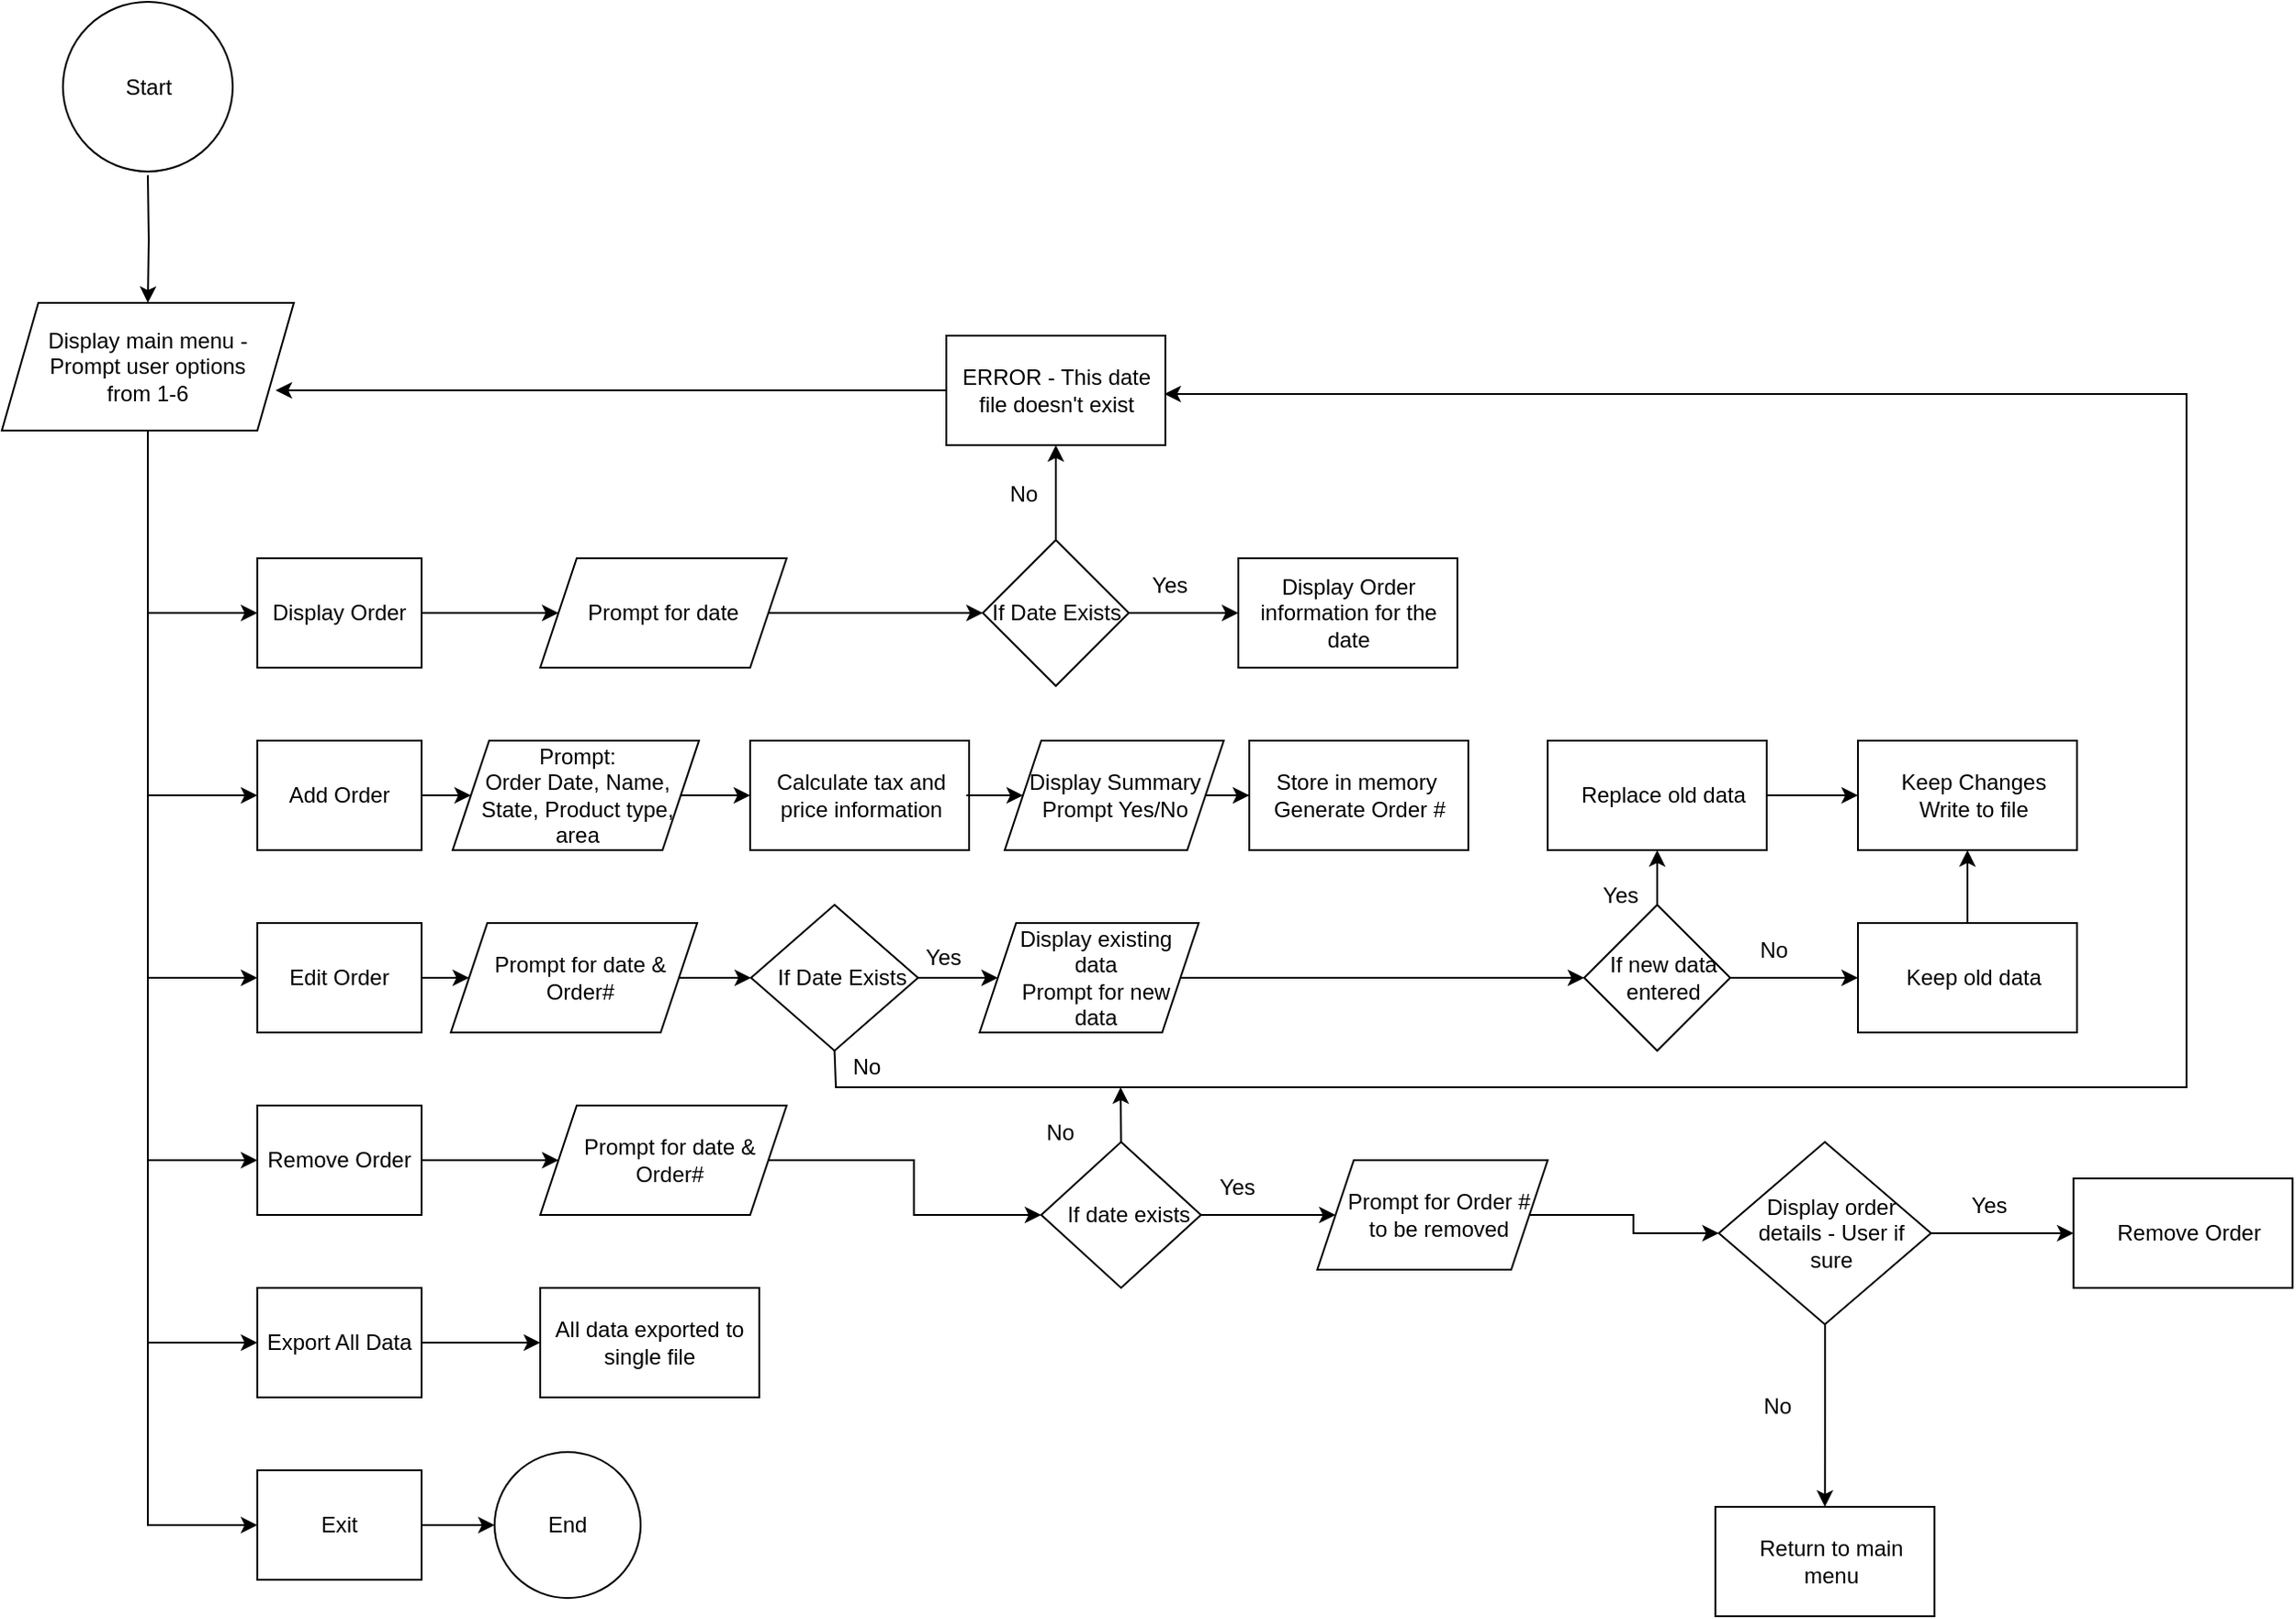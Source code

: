 <mxfile version="17.1.3" type="device"><diagram id="C5RBs43oDa-KdzZeNtuy" name="Page-1"><mxGraphModel dx="1303" dy="710" grid="1" gridSize="10" guides="1" tooltips="1" connect="1" arrows="1" fold="1" page="1" pageScale="1" pageWidth="827" pageHeight="1169" math="0" shadow="0"><root><mxCell id="WIyWlLk6GJQsqaUBKTNV-0"/><mxCell id="WIyWlLk6GJQsqaUBKTNV-1" parent="WIyWlLk6GJQsqaUBKTNV-0"/><mxCell id="buslcOkv4SKKGKGV8Bt8-2" value="" style="edgeStyle=orthogonalEdgeStyle;rounded=0;orthogonalLoop=1;jettySize=auto;html=1;" edge="1" parent="WIyWlLk6GJQsqaUBKTNV-1" target="buslcOkv4SKKGKGV8Bt8-1"><mxGeometry relative="1" as="geometry"><mxPoint x="83" y="160" as="sourcePoint"/></mxGeometry></mxCell><mxCell id="buslcOkv4SKKGKGV8Bt8-1" value="Display main menu - Prompt user options from 1-6" style="shape=parallelogram;perimeter=parallelogramPerimeter;html=1;fixedSize=1;rounded=0;sketch=0;whiteSpace=wrap;spacingLeft=20;spacingRight=20;" vertex="1" parent="WIyWlLk6GJQsqaUBKTNV-1"><mxGeometry x="3" y="230" width="160" height="70" as="geometry"/></mxCell><mxCell id="buslcOkv4SKKGKGV8Bt8-9" value="" style="endArrow=classic;html=1;rounded=0;exitX=0.5;exitY=1;exitDx=0;exitDy=0;entryX=0;entryY=0.5;entryDx=0;entryDy=0;" edge="1" parent="WIyWlLk6GJQsqaUBKTNV-1" source="buslcOkv4SKKGKGV8Bt8-1"><mxGeometry width="50" height="50" relative="1" as="geometry"><mxPoint x="53" y="430" as="sourcePoint"/><mxPoint x="143" y="900" as="targetPoint"/><Array as="points"><mxPoint x="83" y="600"/><mxPoint x="83" y="900"/></Array></mxGeometry></mxCell><mxCell id="buslcOkv4SKKGKGV8Bt8-10" value="" style="endArrow=classic;html=1;rounded=0;entryX=0;entryY=0.5;entryDx=0;entryDy=0;" edge="1" parent="WIyWlLk6GJQsqaUBKTNV-1"><mxGeometry width="50" height="50" relative="1" as="geometry"><mxPoint x="83" y="800" as="sourcePoint"/><mxPoint x="143" y="800" as="targetPoint"/></mxGeometry></mxCell><mxCell id="buslcOkv4SKKGKGV8Bt8-11" value="End" style="ellipse;whiteSpace=wrap;html=1;aspect=fixed;" vertex="1" parent="WIyWlLk6GJQsqaUBKTNV-1"><mxGeometry x="273" y="860" width="80" height="80" as="geometry"/></mxCell><mxCell id="buslcOkv4SKKGKGV8Bt8-12" value="" style="endArrow=classic;html=1;rounded=0;entryX=0;entryY=0.5;entryDx=0;entryDy=0;exitX=1;exitY=0.5;exitDx=0;exitDy=0;" edge="1" parent="WIyWlLk6GJQsqaUBKTNV-1" source="buslcOkv4SKKGKGV8Bt8-22" target="buslcOkv4SKKGKGV8Bt8-11"><mxGeometry width="50" height="50" relative="1" as="geometry"><mxPoint x="243" y="900" as="sourcePoint"/><mxPoint x="273" y="850" as="targetPoint"/></mxGeometry></mxCell><mxCell id="buslcOkv4SKKGKGV8Bt8-13" value="" style="endArrow=classic;html=1;rounded=0;entryX=0;entryY=0.5;entryDx=0;entryDy=0;" edge="1" parent="WIyWlLk6GJQsqaUBKTNV-1"><mxGeometry width="50" height="50" relative="1" as="geometry"><mxPoint x="83" y="700" as="sourcePoint"/><mxPoint x="143" y="700" as="targetPoint"/><Array as="points"/></mxGeometry></mxCell><mxCell id="buslcOkv4SKKGKGV8Bt8-14" value="" style="endArrow=classic;html=1;rounded=0;" edge="1" parent="WIyWlLk6GJQsqaUBKTNV-1"><mxGeometry width="50" height="50" relative="1" as="geometry"><mxPoint x="83" y="600" as="sourcePoint"/><mxPoint x="143" y="600" as="targetPoint"/></mxGeometry></mxCell><mxCell id="buslcOkv4SKKGKGV8Bt8-15" value="" style="endArrow=classic;html=1;rounded=0;entryX=0;entryY=0.5;entryDx=0;entryDy=0;" edge="1" parent="WIyWlLk6GJQsqaUBKTNV-1"><mxGeometry width="50" height="50" relative="1" as="geometry"><mxPoint x="83" y="500" as="sourcePoint"/><mxPoint x="143" y="500" as="targetPoint"/></mxGeometry></mxCell><mxCell id="buslcOkv4SKKGKGV8Bt8-16" value="" style="endArrow=classic;html=1;rounded=0;entryX=0;entryY=0.5;entryDx=0;entryDy=0;" edge="1" parent="WIyWlLk6GJQsqaUBKTNV-1"><mxGeometry width="50" height="50" relative="1" as="geometry"><mxPoint x="83" y="400" as="sourcePoint"/><mxPoint x="143" y="400" as="targetPoint"/></mxGeometry></mxCell><mxCell id="buslcOkv4SKKGKGV8Bt8-24" value="" style="edgeStyle=orthogonalEdgeStyle;rounded=0;orthogonalLoop=1;jettySize=auto;html=1;" edge="1" parent="WIyWlLk6GJQsqaUBKTNV-1" source="buslcOkv4SKKGKGV8Bt8-17" target="buslcOkv4SKKGKGV8Bt8-23"><mxGeometry relative="1" as="geometry"/></mxCell><mxCell id="buslcOkv4SKKGKGV8Bt8-17" value="&lt;span&gt;Display Order&lt;/span&gt;" style="rounded=0;whiteSpace=wrap;html=1;sketch=0;" vertex="1" parent="WIyWlLk6GJQsqaUBKTNV-1"><mxGeometry x="143" y="370" width="90" height="60" as="geometry"/></mxCell><mxCell id="buslcOkv4SKKGKGV8Bt8-26" value="" style="edgeStyle=orthogonalEdgeStyle;rounded=0;orthogonalLoop=1;jettySize=auto;html=1;" edge="1" parent="WIyWlLk6GJQsqaUBKTNV-1" source="buslcOkv4SKKGKGV8Bt8-18" target="buslcOkv4SKKGKGV8Bt8-25"><mxGeometry relative="1" as="geometry"/></mxCell><mxCell id="buslcOkv4SKKGKGV8Bt8-18" value="&lt;span&gt;Add Order&lt;/span&gt;" style="rounded=0;whiteSpace=wrap;html=1;sketch=0;" vertex="1" parent="WIyWlLk6GJQsqaUBKTNV-1"><mxGeometry x="143" y="470" width="90" height="60" as="geometry"/></mxCell><mxCell id="buslcOkv4SKKGKGV8Bt8-28" value="" style="edgeStyle=orthogonalEdgeStyle;rounded=0;orthogonalLoop=1;jettySize=auto;html=1;" edge="1" parent="WIyWlLk6GJQsqaUBKTNV-1" source="buslcOkv4SKKGKGV8Bt8-19" target="buslcOkv4SKKGKGV8Bt8-27"><mxGeometry relative="1" as="geometry"/></mxCell><mxCell id="buslcOkv4SKKGKGV8Bt8-19" value="Edit Order" style="rounded=0;whiteSpace=wrap;html=1;sketch=0;" vertex="1" parent="WIyWlLk6GJQsqaUBKTNV-1"><mxGeometry x="143" y="570" width="90" height="60" as="geometry"/></mxCell><mxCell id="buslcOkv4SKKGKGV8Bt8-20" value="Remove Order" style="rounded=0;whiteSpace=wrap;html=1;sketch=0;" vertex="1" parent="WIyWlLk6GJQsqaUBKTNV-1"><mxGeometry x="143" y="670" width="90" height="60" as="geometry"/></mxCell><mxCell id="buslcOkv4SKKGKGV8Bt8-34" value="" style="edgeStyle=orthogonalEdgeStyle;rounded=0;orthogonalLoop=1;jettySize=auto;html=1;" edge="1" parent="WIyWlLk6GJQsqaUBKTNV-1" source="buslcOkv4SKKGKGV8Bt8-21" target="buslcOkv4SKKGKGV8Bt8-33"><mxGeometry relative="1" as="geometry"/></mxCell><mxCell id="buslcOkv4SKKGKGV8Bt8-21" value="Export All Data" style="rounded=0;whiteSpace=wrap;html=1;sketch=0;" vertex="1" parent="WIyWlLk6GJQsqaUBKTNV-1"><mxGeometry x="143" y="770" width="90" height="60" as="geometry"/></mxCell><mxCell id="buslcOkv4SKKGKGV8Bt8-22" value="&lt;span&gt;Exit&lt;/span&gt;" style="rounded=0;whiteSpace=wrap;html=1;sketch=0;" vertex="1" parent="WIyWlLk6GJQsqaUBKTNV-1"><mxGeometry x="143" y="870" width="90" height="60" as="geometry"/></mxCell><mxCell id="buslcOkv4SKKGKGV8Bt8-32" value="" style="edgeStyle=orthogonalEdgeStyle;rounded=0;orthogonalLoop=1;jettySize=auto;html=1;" edge="1" parent="WIyWlLk6GJQsqaUBKTNV-1" source="buslcOkv4SKKGKGV8Bt8-23" target="buslcOkv4SKKGKGV8Bt8-31"><mxGeometry relative="1" as="geometry"/></mxCell><mxCell id="buslcOkv4SKKGKGV8Bt8-23" value="Prompt for date" style="shape=parallelogram;perimeter=parallelogramPerimeter;whiteSpace=wrap;html=1;fixedSize=1;rounded=0;sketch=0;" vertex="1" parent="WIyWlLk6GJQsqaUBKTNV-1"><mxGeometry x="298" y="370" width="135" height="60" as="geometry"/></mxCell><mxCell id="buslcOkv4SKKGKGV8Bt8-42" value="" style="edgeStyle=orthogonalEdgeStyle;rounded=0;orthogonalLoop=1;jettySize=auto;html=1;" edge="1" parent="WIyWlLk6GJQsqaUBKTNV-1" source="buslcOkv4SKKGKGV8Bt8-25" target="buslcOkv4SKKGKGV8Bt8-41"><mxGeometry relative="1" as="geometry"/></mxCell><mxCell id="buslcOkv4SKKGKGV8Bt8-25" value="Prompt:&lt;br&gt;Order Date, Name, State, Product type, area" style="shape=parallelogram;perimeter=parallelogramPerimeter;whiteSpace=wrap;html=1;fixedSize=1;rounded=0;sketch=0;spacingLeft=10;spacingRight=8;spacingBottom=10;spacingTop=10;" vertex="1" parent="WIyWlLk6GJQsqaUBKTNV-1"><mxGeometry x="250" y="470" width="135" height="60" as="geometry"/></mxCell><mxCell id="buslcOkv4SKKGKGV8Bt8-50" value="" style="edgeStyle=orthogonalEdgeStyle;rounded=0;orthogonalLoop=1;jettySize=auto;html=1;" edge="1" parent="WIyWlLk6GJQsqaUBKTNV-1" source="buslcOkv4SKKGKGV8Bt8-27" target="buslcOkv4SKKGKGV8Bt8-49"><mxGeometry relative="1" as="geometry"/></mxCell><mxCell id="buslcOkv4SKKGKGV8Bt8-27" value="Prompt for date &amp;amp; Order#" style="shape=parallelogram;perimeter=parallelogramPerimeter;whiteSpace=wrap;html=1;fixedSize=1;rounded=0;sketch=0;spacingLeft=12;spacingRight=5;" vertex="1" parent="WIyWlLk6GJQsqaUBKTNV-1"><mxGeometry x="249" y="570" width="135" height="60" as="geometry"/></mxCell><mxCell id="buslcOkv4SKKGKGV8Bt8-65" value="" style="edgeStyle=orthogonalEdgeStyle;rounded=0;orthogonalLoop=1;jettySize=auto;html=1;" edge="1" parent="WIyWlLk6GJQsqaUBKTNV-1" source="buslcOkv4SKKGKGV8Bt8-29" target="buslcOkv4SKKGKGV8Bt8-64"><mxGeometry relative="1" as="geometry"/></mxCell><mxCell id="buslcOkv4SKKGKGV8Bt8-29" value="Prompt for date &amp;amp; Order#" style="shape=parallelogram;perimeter=parallelogramPerimeter;whiteSpace=wrap;html=1;fixedSize=1;rounded=0;sketch=0;spacingLeft=12;spacingRight=5;" vertex="1" parent="WIyWlLk6GJQsqaUBKTNV-1"><mxGeometry x="298" y="670" width="135" height="60" as="geometry"/></mxCell><mxCell id="buslcOkv4SKKGKGV8Bt8-30" value="" style="endArrow=classic;html=1;rounded=0;entryX=0;entryY=0.5;entryDx=0;entryDy=0;" edge="1" parent="WIyWlLk6GJQsqaUBKTNV-1" target="buslcOkv4SKKGKGV8Bt8-29"><mxGeometry width="50" height="50" relative="1" as="geometry"><mxPoint x="233" y="700" as="sourcePoint"/><mxPoint x="283" y="650" as="targetPoint"/></mxGeometry></mxCell><mxCell id="buslcOkv4SKKGKGV8Bt8-36" value="" style="edgeStyle=orthogonalEdgeStyle;rounded=0;orthogonalLoop=1;jettySize=auto;html=1;" edge="1" parent="WIyWlLk6GJQsqaUBKTNV-1" source="buslcOkv4SKKGKGV8Bt8-31" target="buslcOkv4SKKGKGV8Bt8-35"><mxGeometry relative="1" as="geometry"/></mxCell><mxCell id="buslcOkv4SKKGKGV8Bt8-38" value="" style="edgeStyle=orthogonalEdgeStyle;rounded=0;orthogonalLoop=1;jettySize=auto;html=1;" edge="1" parent="WIyWlLk6GJQsqaUBKTNV-1" source="buslcOkv4SKKGKGV8Bt8-31" target="buslcOkv4SKKGKGV8Bt8-37"><mxGeometry relative="1" as="geometry"/></mxCell><mxCell id="buslcOkv4SKKGKGV8Bt8-31" value="If Date Exists" style="rhombus;whiteSpace=wrap;html=1;rounded=0;sketch=0;" vertex="1" parent="WIyWlLk6GJQsqaUBKTNV-1"><mxGeometry x="540.5" y="360" width="80" height="80" as="geometry"/></mxCell><mxCell id="buslcOkv4SKKGKGV8Bt8-33" value="All data exported to single file" style="whiteSpace=wrap;html=1;rounded=0;sketch=0;" vertex="1" parent="WIyWlLk6GJQsqaUBKTNV-1"><mxGeometry x="298" y="770" width="120" height="60" as="geometry"/></mxCell><mxCell id="buslcOkv4SKKGKGV8Bt8-35" value="ERROR - This date file doesn't exist" style="whiteSpace=wrap;html=1;rounded=0;sketch=0;" vertex="1" parent="WIyWlLk6GJQsqaUBKTNV-1"><mxGeometry x="520.5" y="248" width="120" height="60" as="geometry"/></mxCell><mxCell id="buslcOkv4SKKGKGV8Bt8-37" value="&lt;span&gt;Display Order information for the date&lt;/span&gt;" style="whiteSpace=wrap;html=1;rounded=0;sketch=0;" vertex="1" parent="WIyWlLk6GJQsqaUBKTNV-1"><mxGeometry x="680.5" y="370" width="120" height="60" as="geometry"/></mxCell><mxCell id="buslcOkv4SKKGKGV8Bt8-39" value="" style="endArrow=classic;html=1;rounded=0;exitX=0;exitY=0.5;exitDx=0;exitDy=0;" edge="1" parent="WIyWlLk6GJQsqaUBKTNV-1" source="buslcOkv4SKKGKGV8Bt8-35"><mxGeometry width="50" height="50" relative="1" as="geometry"><mxPoint x="445" y="305" as="sourcePoint"/><mxPoint x="153" y="278" as="targetPoint"/></mxGeometry></mxCell><mxCell id="buslcOkv4SKKGKGV8Bt8-41" value="Calculate tax and price information" style="whiteSpace=wrap;html=1;rounded=0;sketch=0;spacingLeft=10;spacingRight=8;spacingBottom=10;spacingTop=10;" vertex="1" parent="WIyWlLk6GJQsqaUBKTNV-1"><mxGeometry x="413" y="470" width="120" height="60" as="geometry"/></mxCell><mxCell id="buslcOkv4SKKGKGV8Bt8-48" value="" style="edgeStyle=orthogonalEdgeStyle;rounded=0;orthogonalLoop=1;jettySize=auto;html=1;" edge="1" parent="WIyWlLk6GJQsqaUBKTNV-1" source="buslcOkv4SKKGKGV8Bt8-45" target="buslcOkv4SKKGKGV8Bt8-47"><mxGeometry relative="1" as="geometry"/></mxCell><mxCell id="buslcOkv4SKKGKGV8Bt8-45" value="Display Summary&lt;br&gt;Prompt Yes/No" style="shape=parallelogram;perimeter=parallelogramPerimeter;whiteSpace=wrap;html=1;fixedSize=1;rounded=0;sketch=0;" vertex="1" parent="WIyWlLk6GJQsqaUBKTNV-1"><mxGeometry x="552.5" y="470" width="120" height="60" as="geometry"/></mxCell><mxCell id="buslcOkv4SKKGKGV8Bt8-46" value="" style="edgeStyle=orthogonalEdgeStyle;rounded=0;orthogonalLoop=1;jettySize=auto;html=1;entryX=0;entryY=0.5;entryDx=0;entryDy=0;" edge="1" parent="WIyWlLk6GJQsqaUBKTNV-1" target="buslcOkv4SKKGKGV8Bt8-45"><mxGeometry relative="1" as="geometry"><mxPoint x="531.5" y="500" as="sourcePoint"/><mxPoint x="553" y="500" as="targetPoint"/></mxGeometry></mxCell><mxCell id="buslcOkv4SKKGKGV8Bt8-47" value="Store in memory&amp;nbsp;&lt;br&gt;Generate Order #" style="whiteSpace=wrap;html=1;rounded=0;sketch=0;" vertex="1" parent="WIyWlLk6GJQsqaUBKTNV-1"><mxGeometry x="686.5" y="470" width="120" height="60" as="geometry"/></mxCell><mxCell id="buslcOkv4SKKGKGV8Bt8-52" value="" style="edgeStyle=orthogonalEdgeStyle;rounded=0;orthogonalLoop=1;jettySize=auto;html=1;" edge="1" parent="WIyWlLk6GJQsqaUBKTNV-1" source="buslcOkv4SKKGKGV8Bt8-49" target="buslcOkv4SKKGKGV8Bt8-51"><mxGeometry relative="1" as="geometry"/></mxCell><mxCell id="buslcOkv4SKKGKGV8Bt8-49" value="&lt;span&gt;If Date Exists&lt;/span&gt;" style="rhombus;whiteSpace=wrap;html=1;rounded=0;sketch=0;spacingLeft=12;spacingRight=5;" vertex="1" parent="WIyWlLk6GJQsqaUBKTNV-1"><mxGeometry x="413.5" y="560" width="91.5" height="80" as="geometry"/></mxCell><mxCell id="buslcOkv4SKKGKGV8Bt8-55" value="" style="edgeStyle=orthogonalEdgeStyle;rounded=0;orthogonalLoop=1;jettySize=auto;html=1;" edge="1" parent="WIyWlLk6GJQsqaUBKTNV-1" source="buslcOkv4SKKGKGV8Bt8-51" target="buslcOkv4SKKGKGV8Bt8-54"><mxGeometry relative="1" as="geometry"/></mxCell><mxCell id="buslcOkv4SKKGKGV8Bt8-51" value="Display existing data&lt;br&gt;Prompt for new data" style="shape=parallelogram;perimeter=parallelogramPerimeter;whiteSpace=wrap;html=1;fixedSize=1;rounded=0;sketch=0;spacingLeft=12;spacingRight=5;" vertex="1" parent="WIyWlLk6GJQsqaUBKTNV-1"><mxGeometry x="538.75" y="570" width="120" height="60" as="geometry"/></mxCell><mxCell id="buslcOkv4SKKGKGV8Bt8-53" value="" style="endArrow=classic;html=1;rounded=0;exitX=0.5;exitY=1;exitDx=0;exitDy=0;" edge="1" parent="WIyWlLk6GJQsqaUBKTNV-1" source="buslcOkv4SKKGKGV8Bt8-49"><mxGeometry width="50" height="50" relative="1" as="geometry"><mxPoint x="530" y="750" as="sourcePoint"/><mxPoint x="640" y="280" as="targetPoint"/><Array as="points"><mxPoint x="460" y="660"/><mxPoint x="1200" y="660"/><mxPoint x="1200" y="280"/></Array></mxGeometry></mxCell><mxCell id="buslcOkv4SKKGKGV8Bt8-57" value="" style="edgeStyle=orthogonalEdgeStyle;rounded=0;orthogonalLoop=1;jettySize=auto;html=1;" edge="1" parent="WIyWlLk6GJQsqaUBKTNV-1" source="buslcOkv4SKKGKGV8Bt8-54" target="buslcOkv4SKKGKGV8Bt8-56"><mxGeometry relative="1" as="geometry"/></mxCell><mxCell id="buslcOkv4SKKGKGV8Bt8-59" value="" style="edgeStyle=orthogonalEdgeStyle;rounded=0;orthogonalLoop=1;jettySize=auto;html=1;" edge="1" parent="WIyWlLk6GJQsqaUBKTNV-1" source="buslcOkv4SKKGKGV8Bt8-54" target="buslcOkv4SKKGKGV8Bt8-58"><mxGeometry relative="1" as="geometry"/></mxCell><mxCell id="buslcOkv4SKKGKGV8Bt8-54" value="If new data entered" style="rhombus;whiteSpace=wrap;html=1;rounded=0;sketch=0;spacingLeft=12;spacingRight=5;" vertex="1" parent="WIyWlLk6GJQsqaUBKTNV-1"><mxGeometry x="870" y="560" width="80" height="80" as="geometry"/></mxCell><mxCell id="buslcOkv4SKKGKGV8Bt8-56" value="Keep old data" style="whiteSpace=wrap;html=1;rounded=0;sketch=0;spacingLeft=12;spacingRight=5;" vertex="1" parent="WIyWlLk6GJQsqaUBKTNV-1"><mxGeometry x="1020" y="570" width="120" height="60" as="geometry"/></mxCell><mxCell id="buslcOkv4SKKGKGV8Bt8-61" value="" style="edgeStyle=orthogonalEdgeStyle;rounded=0;orthogonalLoop=1;jettySize=auto;html=1;" edge="1" parent="WIyWlLk6GJQsqaUBKTNV-1" source="buslcOkv4SKKGKGV8Bt8-58" target="buslcOkv4SKKGKGV8Bt8-60"><mxGeometry relative="1" as="geometry"/></mxCell><mxCell id="buslcOkv4SKKGKGV8Bt8-58" value="Replace old data" style="whiteSpace=wrap;html=1;rounded=0;sketch=0;spacingLeft=12;spacingRight=5;" vertex="1" parent="WIyWlLk6GJQsqaUBKTNV-1"><mxGeometry x="850" y="470" width="120" height="60" as="geometry"/></mxCell><mxCell id="buslcOkv4SKKGKGV8Bt8-60" value="Keep Changes&lt;br&gt;Write to file" style="whiteSpace=wrap;html=1;rounded=0;sketch=0;spacingLeft=12;spacingRight=5;" vertex="1" parent="WIyWlLk6GJQsqaUBKTNV-1"><mxGeometry x="1020" y="470" width="120" height="60" as="geometry"/></mxCell><mxCell id="buslcOkv4SKKGKGV8Bt8-62" value="" style="endArrow=classic;html=1;rounded=0;exitX=0.5;exitY=0;exitDx=0;exitDy=0;entryX=0.5;entryY=1;entryDx=0;entryDy=0;" edge="1" parent="WIyWlLk6GJQsqaUBKTNV-1" source="buslcOkv4SKKGKGV8Bt8-56" target="buslcOkv4SKKGKGV8Bt8-60"><mxGeometry width="50" height="50" relative="1" as="geometry"><mxPoint x="839" y="390" as="sourcePoint"/><mxPoint x="950" y="410" as="targetPoint"/><Array as="points"/></mxGeometry></mxCell><mxCell id="buslcOkv4SKKGKGV8Bt8-68" value="" style="edgeStyle=orthogonalEdgeStyle;rounded=0;orthogonalLoop=1;jettySize=auto;html=1;" edge="1" parent="WIyWlLk6GJQsqaUBKTNV-1" source="buslcOkv4SKKGKGV8Bt8-64" target="buslcOkv4SKKGKGV8Bt8-67"><mxGeometry relative="1" as="geometry"/></mxCell><mxCell id="buslcOkv4SKKGKGV8Bt8-64" value="If date exists" style="rhombus;whiteSpace=wrap;html=1;rounded=0;sketch=0;spacingLeft=12;spacingRight=5;" vertex="1" parent="WIyWlLk6GJQsqaUBKTNV-1"><mxGeometry x="572.5" y="690" width="87.5" height="80" as="geometry"/></mxCell><mxCell id="buslcOkv4SKKGKGV8Bt8-66" value="" style="endArrow=classic;html=1;rounded=0;exitX=0.5;exitY=0;exitDx=0;exitDy=0;" edge="1" parent="WIyWlLk6GJQsqaUBKTNV-1" source="buslcOkv4SKKGKGV8Bt8-64"><mxGeometry width="50" height="50" relative="1" as="geometry"><mxPoint x="680" y="710" as="sourcePoint"/><mxPoint x="616" y="660" as="targetPoint"/><Array as="points"/></mxGeometry></mxCell><mxCell id="buslcOkv4SKKGKGV8Bt8-72" value="" style="edgeStyle=orthogonalEdgeStyle;rounded=0;orthogonalLoop=1;jettySize=auto;html=1;" edge="1" parent="WIyWlLk6GJQsqaUBKTNV-1" source="buslcOkv4SKKGKGV8Bt8-67" target="buslcOkv4SKKGKGV8Bt8-71"><mxGeometry relative="1" as="geometry"/></mxCell><mxCell id="buslcOkv4SKKGKGV8Bt8-67" value="Prompt for Order # to be removed" style="shape=parallelogram;perimeter=parallelogramPerimeter;whiteSpace=wrap;html=1;fixedSize=1;rounded=0;sketch=0;spacingLeft=12;spacingRight=5;" vertex="1" parent="WIyWlLk6GJQsqaUBKTNV-1"><mxGeometry x="723.75" y="700" width="126.25" height="60" as="geometry"/></mxCell><mxCell id="buslcOkv4SKKGKGV8Bt8-74" value="" style="edgeStyle=orthogonalEdgeStyle;rounded=0;orthogonalLoop=1;jettySize=auto;html=1;" edge="1" parent="WIyWlLk6GJQsqaUBKTNV-1" source="buslcOkv4SKKGKGV8Bt8-71" target="buslcOkv4SKKGKGV8Bt8-73"><mxGeometry relative="1" as="geometry"/></mxCell><mxCell id="buslcOkv4SKKGKGV8Bt8-76" value="" style="edgeStyle=orthogonalEdgeStyle;rounded=0;orthogonalLoop=1;jettySize=auto;html=1;" edge="1" parent="WIyWlLk6GJQsqaUBKTNV-1" source="buslcOkv4SKKGKGV8Bt8-71" target="buslcOkv4SKKGKGV8Bt8-75"><mxGeometry relative="1" as="geometry"/></mxCell><mxCell id="buslcOkv4SKKGKGV8Bt8-71" value="Display order details - User if sure" style="rhombus;whiteSpace=wrap;html=1;rounded=0;sketch=0;spacingLeft=12;spacingRight=5;" vertex="1" parent="WIyWlLk6GJQsqaUBKTNV-1"><mxGeometry x="943.75" y="690" width="116.25" height="100" as="geometry"/></mxCell><mxCell id="buslcOkv4SKKGKGV8Bt8-73" value="Remove Order" style="whiteSpace=wrap;html=1;rounded=0;sketch=0;spacingLeft=12;spacingRight=5;" vertex="1" parent="WIyWlLk6GJQsqaUBKTNV-1"><mxGeometry x="1138.125" y="710" width="120" height="60" as="geometry"/></mxCell><mxCell id="buslcOkv4SKKGKGV8Bt8-75" value="Return to main menu" style="rounded=0;whiteSpace=wrap;html=1;sketch=0;spacingLeft=12;spacingRight=5;" vertex="1" parent="WIyWlLk6GJQsqaUBKTNV-1"><mxGeometry x="941.875" y="890" width="120" height="60" as="geometry"/></mxCell><mxCell id="buslcOkv4SKKGKGV8Bt8-77" value="Yes" style="text;html=1;strokeColor=none;fillColor=none;align=center;verticalAlign=middle;whiteSpace=wrap;rounded=0;sketch=0;" vertex="1" parent="WIyWlLk6GJQsqaUBKTNV-1"><mxGeometry x="612.5" y="370" width="60" height="30" as="geometry"/></mxCell><mxCell id="buslcOkv4SKKGKGV8Bt8-81" value="No" style="text;html=1;strokeColor=none;fillColor=none;align=center;verticalAlign=middle;whiteSpace=wrap;rounded=0;sketch=0;" vertex="1" parent="WIyWlLk6GJQsqaUBKTNV-1"><mxGeometry x="533" y="320" width="60" height="30" as="geometry"/></mxCell><mxCell id="buslcOkv4SKKGKGV8Bt8-82" value="Yes" style="text;html=1;strokeColor=none;fillColor=none;align=center;verticalAlign=middle;whiteSpace=wrap;rounded=0;sketch=0;" vertex="1" parent="WIyWlLk6GJQsqaUBKTNV-1"><mxGeometry x="860" y="540" width="60" height="30" as="geometry"/></mxCell><mxCell id="buslcOkv4SKKGKGV8Bt8-83" value="No" style="text;html=1;strokeColor=none;fillColor=none;align=center;verticalAlign=middle;whiteSpace=wrap;rounded=0;sketch=0;" vertex="1" parent="WIyWlLk6GJQsqaUBKTNV-1"><mxGeometry x="943.75" y="570" width="60" height="30" as="geometry"/></mxCell><mxCell id="buslcOkv4SKKGKGV8Bt8-85" value="Yes" style="text;html=1;strokeColor=none;fillColor=none;align=center;verticalAlign=middle;whiteSpace=wrap;rounded=0;sketch=0;" vertex="1" parent="WIyWlLk6GJQsqaUBKTNV-1"><mxGeometry x="650" y="700" width="60" height="30" as="geometry"/></mxCell><mxCell id="buslcOkv4SKKGKGV8Bt8-86" value="No" style="text;html=1;strokeColor=none;fillColor=none;align=center;verticalAlign=middle;whiteSpace=wrap;rounded=0;sketch=0;" vertex="1" parent="WIyWlLk6GJQsqaUBKTNV-1"><mxGeometry x="552.5" y="670" width="60" height="30" as="geometry"/></mxCell><mxCell id="buslcOkv4SKKGKGV8Bt8-87" value="Yes" style="text;html=1;strokeColor=none;fillColor=none;align=center;verticalAlign=middle;whiteSpace=wrap;rounded=0;sketch=0;" vertex="1" parent="WIyWlLk6GJQsqaUBKTNV-1"><mxGeometry x="1061.88" y="710" width="60" height="30" as="geometry"/></mxCell><mxCell id="buslcOkv4SKKGKGV8Bt8-89" value="No" style="text;html=1;strokeColor=none;fillColor=none;align=center;verticalAlign=middle;whiteSpace=wrap;rounded=0;sketch=0;" vertex="1" parent="WIyWlLk6GJQsqaUBKTNV-1"><mxGeometry x="946" y="820" width="60" height="30" as="geometry"/></mxCell><mxCell id="buslcOkv4SKKGKGV8Bt8-90" value="Yes" style="text;html=1;strokeColor=none;fillColor=none;align=center;verticalAlign=middle;whiteSpace=wrap;rounded=0;sketch=0;" vertex="1" parent="WIyWlLk6GJQsqaUBKTNV-1"><mxGeometry x="498.75" y="579" width="40" height="20" as="geometry"/></mxCell><mxCell id="buslcOkv4SKKGKGV8Bt8-91" value="No" style="text;html=1;strokeColor=none;fillColor=none;align=center;verticalAlign=middle;whiteSpace=wrap;rounded=0;sketch=0;" vertex="1" parent="WIyWlLk6GJQsqaUBKTNV-1"><mxGeometry x="452" y="639" width="50" height="20" as="geometry"/></mxCell><mxCell id="buslcOkv4SKKGKGV8Bt8-92" value="&lt;span&gt;Start&lt;/span&gt;" style="ellipse;whiteSpace=wrap;html=1;aspect=fixed;rounded=0;sketch=0;" vertex="1" parent="WIyWlLk6GJQsqaUBKTNV-1"><mxGeometry x="36.5" y="65" width="93" height="93" as="geometry"/></mxCell></root></mxGraphModel></diagram></mxfile>